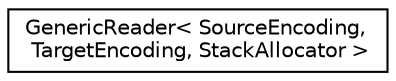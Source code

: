 digraph "Graphical Class Hierarchy"
{
 // LATEX_PDF_SIZE
  edge [fontname="Helvetica",fontsize="10",labelfontname="Helvetica",labelfontsize="10"];
  node [fontname="Helvetica",fontsize="10",shape=record];
  rankdir="LR";
  Node0 [label="GenericReader\< SourceEncoding,\l TargetEncoding, StackAllocator \>",height=0.2,width=0.4,color="black", fillcolor="white", style="filled",URL="$class_generic_reader.html",tooltip="SAX-style JSON parser. Use Reader for UTF8 encoding and default allocator."];
}
